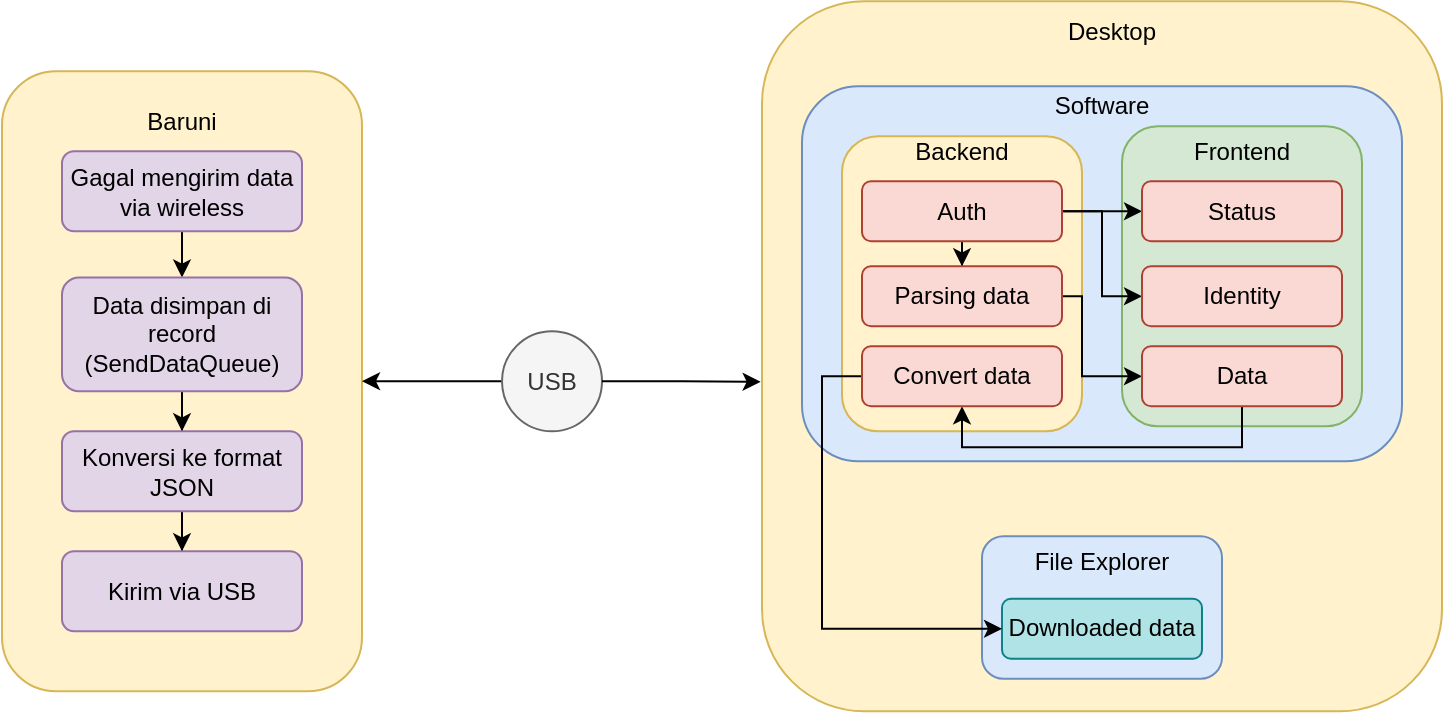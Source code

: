 <mxfile version="26.0.14">
  <diagram name="Page-1" id="abjH8JDhDwMlrESSAU5H">
    <mxGraphModel dx="705" dy="471" grid="1" gridSize="10" guides="1" tooltips="1" connect="1" arrows="1" fold="1" page="1" pageScale="1" pageWidth="850" pageHeight="1100" math="0" shadow="0">
      <root>
        <mxCell id="0" />
        <mxCell id="1" parent="0" />
        <mxCell id="uxQ6cXoGMAoABJ1x1QL--43" value="" style="rounded=1;whiteSpace=wrap;html=1;fillColor=#fff2cc;strokeColor=#d6b656;" parent="1" vertex="1">
          <mxGeometry x="560" y="90.63" width="340" height="355" as="geometry" />
        </mxCell>
        <mxCell id="uxQ6cXoGMAoABJ1x1QL--21" value="" style="rounded=1;whiteSpace=wrap;html=1;fillColor=#fff2cc;strokeColor=#d6b656;" parent="1" vertex="1">
          <mxGeometry x="180" y="125.63" width="180" height="310" as="geometry" />
        </mxCell>
        <mxCell id="uxQ6cXoGMAoABJ1x1QL--30" style="edgeStyle=orthogonalEdgeStyle;rounded=0;orthogonalLoop=1;jettySize=auto;html=1;entryX=1;entryY=0.5;entryDx=0;entryDy=0;" parent="1" source="uxQ6cXoGMAoABJ1x1QL--18" target="uxQ6cXoGMAoABJ1x1QL--21" edge="1">
          <mxGeometry relative="1" as="geometry" />
        </mxCell>
        <mxCell id="uxQ6cXoGMAoABJ1x1QL--18" value="USB" style="ellipse;whiteSpace=wrap;html=1;aspect=fixed;fillColor=#f5f5f5;fontColor=#333333;strokeColor=#666666;" parent="1" vertex="1">
          <mxGeometry x="430" y="255.63" width="50" height="50" as="geometry" />
        </mxCell>
        <mxCell id="uxQ6cXoGMAoABJ1x1QL--22" value="Baruni" style="text;html=1;align=center;verticalAlign=middle;whiteSpace=wrap;rounded=0;" parent="1" vertex="1">
          <mxGeometry x="240" y="135.63" width="60" height="30" as="geometry" />
        </mxCell>
        <mxCell id="uxQ6cXoGMAoABJ1x1QL--23" value="" style="rounded=1;whiteSpace=wrap;html=1;fillColor=#dae8fc;strokeColor=#6c8ebf;" parent="1" vertex="1">
          <mxGeometry x="580" y="133.13" width="300" height="187.5" as="geometry" />
        </mxCell>
        <mxCell id="uxQ6cXoGMAoABJ1x1QL--33" value="" style="rounded=1;whiteSpace=wrap;html=1;fillColor=#fff2cc;strokeColor=#d6b656;" parent="1" vertex="1">
          <mxGeometry x="600" y="158.13" width="120" height="147.5" as="geometry" />
        </mxCell>
        <mxCell id="uxQ6cXoGMAoABJ1x1QL--37" value="" style="rounded=1;whiteSpace=wrap;html=1;fillColor=#d5e8d4;strokeColor=#82b366;" parent="1" vertex="1">
          <mxGeometry x="740" y="153.13" width="120" height="150" as="geometry" />
        </mxCell>
        <mxCell id="uxQ6cXoGMAoABJ1x1QL--54" style="edgeStyle=orthogonalEdgeStyle;rounded=0;orthogonalLoop=1;jettySize=auto;html=1;entryX=0;entryY=0.5;entryDx=0;entryDy=0;" parent="1" source="uxQ6cXoGMAoABJ1x1QL--34" target="uxQ6cXoGMAoABJ1x1QL--41" edge="1">
          <mxGeometry relative="1" as="geometry" />
        </mxCell>
        <mxCell id="uxQ6cXoGMAoABJ1x1QL--55" style="edgeStyle=orthogonalEdgeStyle;rounded=0;orthogonalLoop=1;jettySize=auto;html=1;entryX=0;entryY=0.5;entryDx=0;entryDy=0;" parent="1" source="uxQ6cXoGMAoABJ1x1QL--34" target="uxQ6cXoGMAoABJ1x1QL--38" edge="1">
          <mxGeometry relative="1" as="geometry" />
        </mxCell>
        <mxCell id="uxQ6cXoGMAoABJ1x1QL--63" style="edgeStyle=orthogonalEdgeStyle;rounded=0;orthogonalLoop=1;jettySize=auto;html=1;" parent="1" source="uxQ6cXoGMAoABJ1x1QL--34" target="uxQ6cXoGMAoABJ1x1QL--35" edge="1">
          <mxGeometry relative="1" as="geometry" />
        </mxCell>
        <mxCell id="uxQ6cXoGMAoABJ1x1QL--34" value="Auth" style="rounded=1;whiteSpace=wrap;html=1;fillColor=#fad9d5;strokeColor=#ae4132;" parent="1" vertex="1">
          <mxGeometry x="610" y="180.63" width="100" height="30" as="geometry" />
        </mxCell>
        <mxCell id="uxQ6cXoGMAoABJ1x1QL--56" style="edgeStyle=orthogonalEdgeStyle;rounded=0;orthogonalLoop=1;jettySize=auto;html=1;entryX=0;entryY=0.5;entryDx=0;entryDy=0;" parent="1" source="uxQ6cXoGMAoABJ1x1QL--35" target="uxQ6cXoGMAoABJ1x1QL--39" edge="1">
          <mxGeometry relative="1" as="geometry">
            <Array as="points">
              <mxPoint x="720" y="238.63" />
              <mxPoint x="720" y="278.63" />
            </Array>
          </mxGeometry>
        </mxCell>
        <mxCell id="uxQ6cXoGMAoABJ1x1QL--35" value="Parsing data" style="rounded=1;whiteSpace=wrap;html=1;fillColor=#fad9d5;strokeColor=#ae4132;" parent="1" vertex="1">
          <mxGeometry x="610" y="223.13" width="100" height="30" as="geometry" />
        </mxCell>
        <mxCell id="uxQ6cXoGMAoABJ1x1QL--36" value="Backend" style="text;html=1;align=center;verticalAlign=middle;whiteSpace=wrap;rounded=0;" parent="1" vertex="1">
          <mxGeometry x="630" y="150.63" width="60" height="30" as="geometry" />
        </mxCell>
        <mxCell id="uxQ6cXoGMAoABJ1x1QL--38" value="Identity" style="rounded=1;whiteSpace=wrap;html=1;fillColor=#fad9d5;strokeColor=#ae4132;" parent="1" vertex="1">
          <mxGeometry x="750" y="223.13" width="100" height="30" as="geometry" />
        </mxCell>
        <mxCell id="uxQ6cXoGMAoABJ1x1QL--57" style="edgeStyle=orthogonalEdgeStyle;rounded=0;orthogonalLoop=1;jettySize=auto;html=1;entryX=0.5;entryY=1;entryDx=0;entryDy=0;" parent="1" source="uxQ6cXoGMAoABJ1x1QL--39" target="uxQ6cXoGMAoABJ1x1QL--50" edge="1">
          <mxGeometry relative="1" as="geometry">
            <Array as="points">
              <mxPoint x="800" y="313.63" />
              <mxPoint x="660" y="313.63" />
            </Array>
          </mxGeometry>
        </mxCell>
        <mxCell id="uxQ6cXoGMAoABJ1x1QL--39" value="Data" style="rounded=1;whiteSpace=wrap;html=1;fillColor=#fad9d5;strokeColor=#ae4132;" parent="1" vertex="1">
          <mxGeometry x="750" y="263.13" width="100" height="30" as="geometry" />
        </mxCell>
        <mxCell id="uxQ6cXoGMAoABJ1x1QL--40" value="Frontend" style="text;html=1;align=center;verticalAlign=middle;whiteSpace=wrap;rounded=0;" parent="1" vertex="1">
          <mxGeometry x="770" y="150.63" width="60" height="30" as="geometry" />
        </mxCell>
        <mxCell id="uxQ6cXoGMAoABJ1x1QL--41" value="Status" style="rounded=1;whiteSpace=wrap;html=1;fillColor=#fad9d5;strokeColor=#ae4132;" parent="1" vertex="1">
          <mxGeometry x="750" y="180.63" width="100" height="30" as="geometry" />
        </mxCell>
        <mxCell id="uxQ6cXoGMAoABJ1x1QL--42" value="Software" style="text;html=1;align=center;verticalAlign=middle;whiteSpace=wrap;rounded=0;" parent="1" vertex="1">
          <mxGeometry x="700" y="128.13" width="60" height="30" as="geometry" />
        </mxCell>
        <mxCell id="uxQ6cXoGMAoABJ1x1QL--44" value="Desktop" style="text;html=1;align=center;verticalAlign=middle;whiteSpace=wrap;rounded=0;" parent="1" vertex="1">
          <mxGeometry x="705" y="90.63" width="60" height="30" as="geometry" />
        </mxCell>
        <mxCell id="uxQ6cXoGMAoABJ1x1QL--45" value="" style="rounded=1;whiteSpace=wrap;html=1;fillColor=#dae8fc;strokeColor=#6c8ebf;" parent="1" vertex="1">
          <mxGeometry x="670" y="358.13" width="120" height="71.25" as="geometry" />
        </mxCell>
        <mxCell id="uxQ6cXoGMAoABJ1x1QL--47" value="Downloaded data" style="rounded=1;whiteSpace=wrap;html=1;fillColor=#b0e3e6;strokeColor=#0e8088;" parent="1" vertex="1">
          <mxGeometry x="680" y="389.38" width="100" height="30" as="geometry" />
        </mxCell>
        <mxCell id="uxQ6cXoGMAoABJ1x1QL--48" value="File Explorer" style="text;html=1;align=center;verticalAlign=middle;whiteSpace=wrap;rounded=0;" parent="1" vertex="1">
          <mxGeometry x="690" y="355.63" width="80" height="30" as="geometry" />
        </mxCell>
        <mxCell id="uxQ6cXoGMAoABJ1x1QL--59" style="edgeStyle=orthogonalEdgeStyle;rounded=0;orthogonalLoop=1;jettySize=auto;html=1;entryX=0;entryY=0.5;entryDx=0;entryDy=0;" parent="1" source="uxQ6cXoGMAoABJ1x1QL--50" target="uxQ6cXoGMAoABJ1x1QL--47" edge="1">
          <mxGeometry relative="1" as="geometry">
            <Array as="points">
              <mxPoint x="590" y="277.63" />
              <mxPoint x="590" y="404.63" />
            </Array>
          </mxGeometry>
        </mxCell>
        <mxCell id="uxQ6cXoGMAoABJ1x1QL--50" value="Convert data" style="rounded=1;whiteSpace=wrap;html=1;fillColor=#fad9d5;strokeColor=#ae4132;" parent="1" vertex="1">
          <mxGeometry x="610" y="263.13" width="100" height="30" as="geometry" />
        </mxCell>
        <mxCell id="uxQ6cXoGMAoABJ1x1QL--61" style="edgeStyle=orthogonalEdgeStyle;rounded=0;orthogonalLoop=1;jettySize=auto;html=1;entryX=-0.002;entryY=0.536;entryDx=0;entryDy=0;entryPerimeter=0;" parent="1" source="uxQ6cXoGMAoABJ1x1QL--18" target="uxQ6cXoGMAoABJ1x1QL--43" edge="1">
          <mxGeometry relative="1" as="geometry" />
        </mxCell>
        <mxCell id="51Nc9i31NI5nQpIhsl8x-9" style="edgeStyle=orthogonalEdgeStyle;rounded=0;orthogonalLoop=1;jettySize=auto;html=1;" edge="1" parent="1" source="51Nc9i31NI5nQpIhsl8x-2" target="51Nc9i31NI5nQpIhsl8x-3">
          <mxGeometry relative="1" as="geometry" />
        </mxCell>
        <mxCell id="51Nc9i31NI5nQpIhsl8x-2" value="Gagal mengirim data via wireless" style="rounded=1;whiteSpace=wrap;html=1;fillColor=#e1d5e7;strokeColor=#9673a6;" vertex="1" parent="1">
          <mxGeometry x="210" y="165.63" width="120" height="40" as="geometry" />
        </mxCell>
        <mxCell id="51Nc9i31NI5nQpIhsl8x-11" style="edgeStyle=orthogonalEdgeStyle;rounded=0;orthogonalLoop=1;jettySize=auto;html=1;entryX=0.5;entryY=0;entryDx=0;entryDy=0;" edge="1" parent="1" source="51Nc9i31NI5nQpIhsl8x-3" target="51Nc9i31NI5nQpIhsl8x-5">
          <mxGeometry relative="1" as="geometry" />
        </mxCell>
        <mxCell id="51Nc9i31NI5nQpIhsl8x-3" value="Data disimpan di record (SendDataQueue)" style="rounded=1;whiteSpace=wrap;html=1;fillColor=#e1d5e7;strokeColor=#9673a6;" vertex="1" parent="1">
          <mxGeometry x="210" y="228.76" width="120" height="56.87" as="geometry" />
        </mxCell>
        <mxCell id="51Nc9i31NI5nQpIhsl8x-12" style="edgeStyle=orthogonalEdgeStyle;rounded=0;orthogonalLoop=1;jettySize=auto;html=1;entryX=0.5;entryY=0;entryDx=0;entryDy=0;" edge="1" parent="1" source="51Nc9i31NI5nQpIhsl8x-5" target="51Nc9i31NI5nQpIhsl8x-8">
          <mxGeometry relative="1" as="geometry" />
        </mxCell>
        <mxCell id="51Nc9i31NI5nQpIhsl8x-5" value="Konversi ke format JSON" style="rounded=1;whiteSpace=wrap;html=1;fillColor=#e1d5e7;strokeColor=#9673a6;" vertex="1" parent="1">
          <mxGeometry x="210" y="305.63" width="120" height="40" as="geometry" />
        </mxCell>
        <mxCell id="51Nc9i31NI5nQpIhsl8x-8" value="Kirim via USB" style="rounded=1;whiteSpace=wrap;html=1;fillColor=#e1d5e7;strokeColor=#9673a6;" vertex="1" parent="1">
          <mxGeometry x="210" y="365.63" width="120" height="40" as="geometry" />
        </mxCell>
      </root>
    </mxGraphModel>
  </diagram>
</mxfile>
